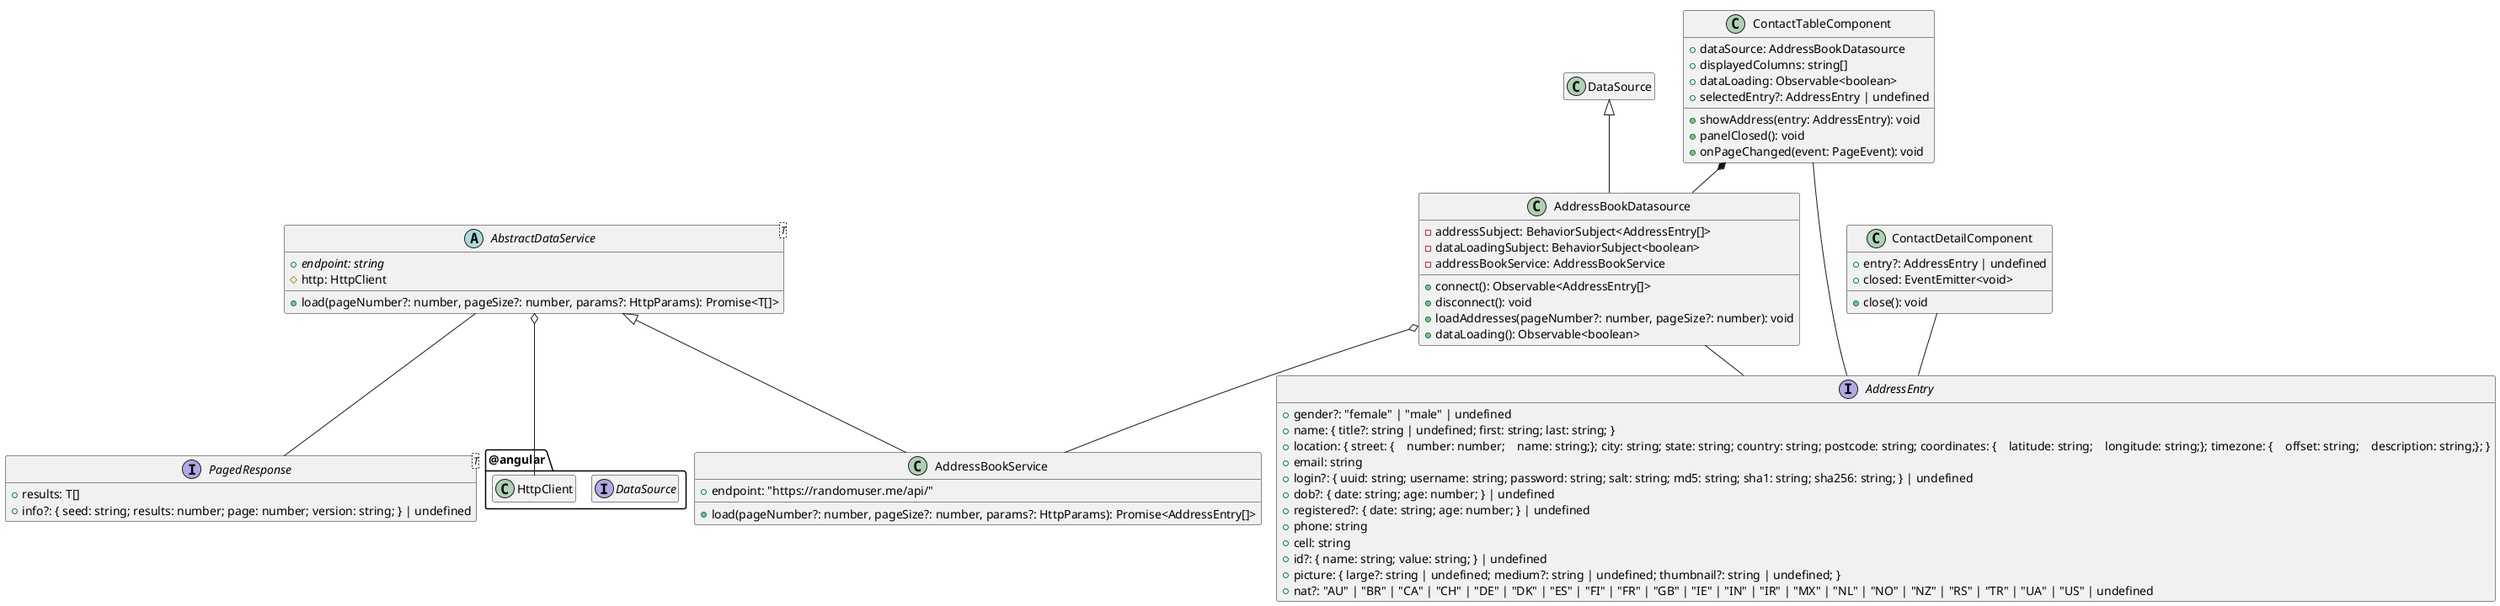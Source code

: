 @startuml
!pragma layout smetana
hide empty members
package "@angular" {
  interface DataSource
  class HttpClient
}
interface AddressEntry {
    +gender?: "female" | "male" | undefined
    +name: { title?: string | undefined; first: string; last: string; }
    +location: { street: {    number: number;    name: string;}; city: string; state: string; country: string; postcode: string; coordinates: {    latitude: string;    longitude: string;}; timezone: {    offset: string;    description: string;}; }
    +email: string
    +login?: { uuid: string; username: string; password: string; salt: string; md5: string; sha1: string; sha256: string; } | undefined
    +dob?: { date: string; age: number; } | undefined
    +registered?: { date: string; age: number; } | undefined
    +phone: string
    +cell: string
    +id?: { name: string; value: string; } | undefined
    +picture: { large?: string | undefined; medium?: string | undefined; thumbnail?: string | undefined; }
    +nat?: "AU" | "BR" | "CA" | "CH" | "DE" | "DK" | "ES" | "FI" | "FR" | "GB" | "IE" | "IN" | "IR" | "MX" | "NL" | "NO" | "NZ" | "RS" | "TR" | "UA" | "US" | undefined
}
interface PagedResponse<T> {
    +results: T[]
    +info?: { seed: string; results: number; page: number; version: string; } | undefined
}
abstract class AbstractDataService<T> {
    +{abstract} endpoint: string
    #http: HttpClient
    +load(pageNumber?: number, pageSize?: number, params?: HttpParams): Promise<T[]>
}
AbstractDataService o-- HttpClient
AbstractDataService -- PagedResponse
class AddressBookService extends AbstractDataService {
    +endpoint: "https://randomuser.me/api/"
    +load(pageNumber?: number, pageSize?: number, params?: HttpParams): Promise<AddressEntry[]>
}
class AddressBookDatasource extends DataSource {
    -addressSubject: BehaviorSubject<AddressEntry[]>
    -dataLoadingSubject: BehaviorSubject<boolean>
    -addressBookService: AddressBookService
    +connect(): Observable<AddressEntry[]>
    +disconnect(): void
    +loadAddresses(pageNumber?: number, pageSize?: number): void
    +dataLoading(): Observable<boolean>
}
AddressBookDatasource -- AddressEntry
AddressBookDatasource o-- AddressBookService
class ContactTableComponent {
    +dataSource: AddressBookDatasource
    +displayedColumns: string[]
    +dataLoading: Observable<boolean>
    +selectedEntry?: AddressEntry | undefined
    +showAddress(entry: AddressEntry): void
    +panelClosed(): void
    +onPageChanged(event: PageEvent): void
}
ContactTableComponent *-- AddressBookDatasource
ContactTableComponent -- AddressEntry
class ContactDetailComponent {
    +entry?: AddressEntry | undefined
    +closed: EventEmitter<void>
    +close(): void
}
ContactDetailComponent -- AddressEntry
@enduml
